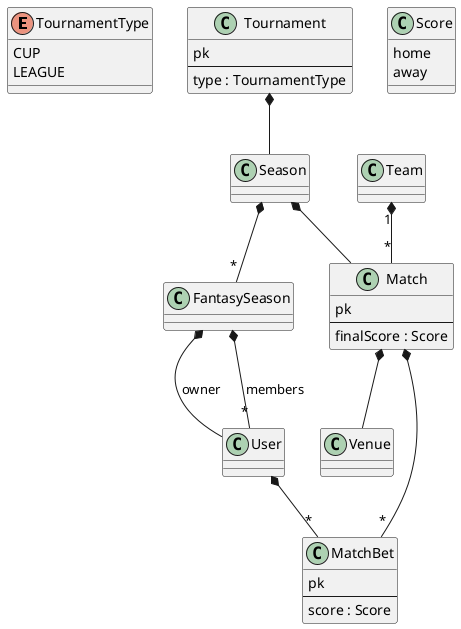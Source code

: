 @startuml

!ifdef GIT_COMMIT
legend top
Datamodel
end legend
!endif

enum TournamentType {
    CUP
    LEAGUE
}


class Match {
    pk
    --
    finalScore : Score
}

class Score {
    home
    away
}

class Season
class Team
class Tournament {
    pk
    --
    type : TournamentType
}
class Venue
class User

class MatchBet {
    pk
    --
    score : Score
}

Tournament *-- Season
Season *-- Match

Match *-- Venue

Team "1" *-- "*" Match

Season *-- "*" FantasySeason
FantasySeason *-- User : owner
FantasySeason *-- "*" User : members

User *-- "*" MatchBet
Match *-- "*" MatchBet



@enduml
